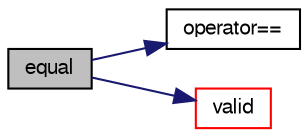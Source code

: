 digraph "equal"
{
  bgcolor="transparent";
  edge [fontname="FreeSans",fontsize="10",labelfontname="FreeSans",labelfontsize="10"];
  node [fontname="FreeSans",fontsize="10",shape=record];
  rankdir="LR";
  Node804 [label="equal",height=0.2,width=0.4,color="black", fillcolor="grey75", style="filled", fontcolor="black"];
  Node804 -> Node805 [color="midnightblue",fontsize="10",style="solid",fontname="FreeSans"];
  Node805 [label="operator==",height=0.2,width=0.4,color="black",URL="$a21686.html#a963d217e4a493741b5e498faf71fccfb"];
  Node804 -> Node806 [color="midnightblue",fontsize="10",style="solid",fontname="FreeSans"];
  Node806 [label="valid",height=0.2,width=0.4,color="red",URL="$a21686.html#a920b402b14f82587a8059cc968c99f95",tooltip="Check whether origin has been changed at all or. "];
}
